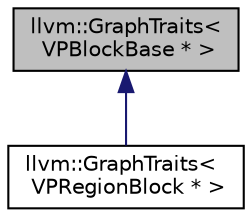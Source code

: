digraph "llvm::GraphTraits&lt; VPBlockBase * &gt;"
{
 // LATEX_PDF_SIZE
  bgcolor="transparent";
  edge [fontname="Helvetica",fontsize="10",labelfontname="Helvetica",labelfontsize="10"];
  node [fontname="Helvetica",fontsize="10",shape="box"];
  Node1 [label="llvm::GraphTraits\<\l VPBlockBase * \>",height=0.2,width=0.4,color="black", fillcolor="grey75", style="filled", fontcolor="black",tooltip=" "];
  Node1 -> Node2 [dir="back",color="midnightblue",fontsize="10",style="solid",fontname="Helvetica"];
  Node2 [label="llvm::GraphTraits\<\l VPRegionBlock * \>",height=0.2,width=0.4,color="black",URL="$structllvm_1_1GraphTraits_3_01VPRegionBlock_01_5_01_4.html",tooltip=" "];
}
